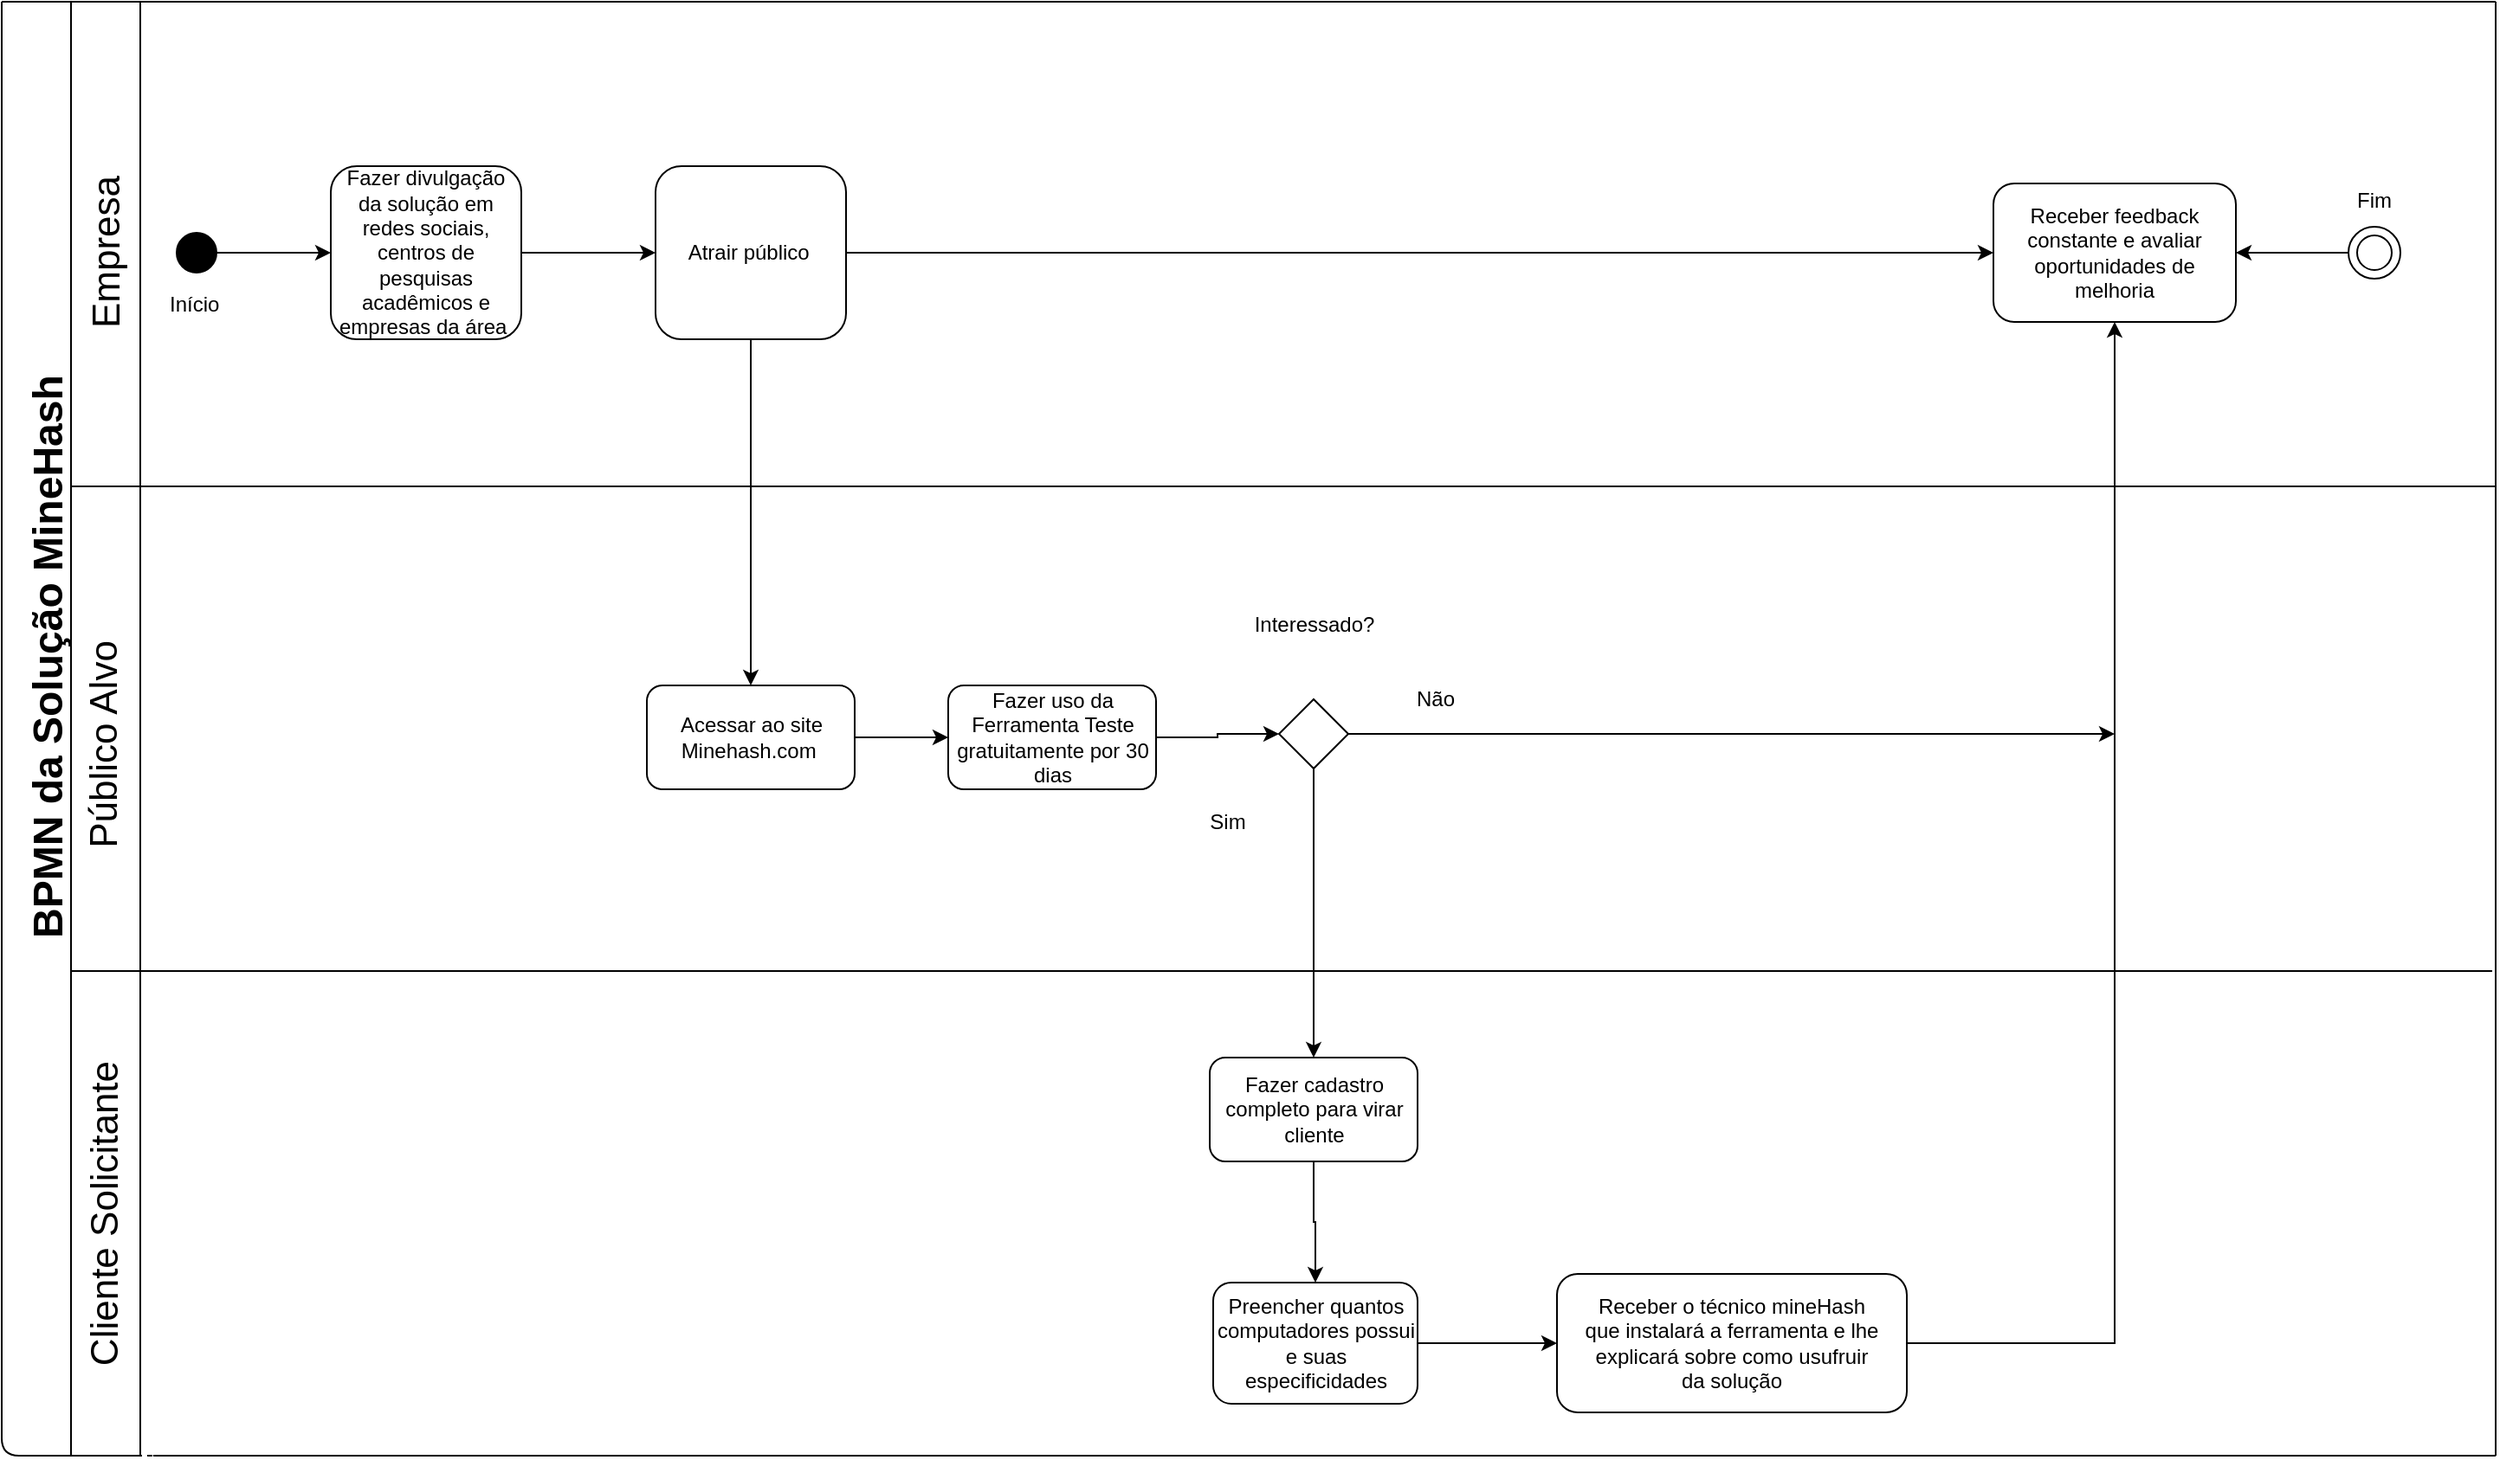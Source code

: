 <mxfile version="11.3.0" type="device" pages="1"><diagram id="7Af3MrUJpCqSBRbK3wfr" name="Page-1"><mxGraphModel dx="1069" dy="951" grid="1" gridSize="10" guides="1" tooltips="1" connect="1" arrows="1" fold="1" page="1" pageScale="1" pageWidth="827" pageHeight="1169" math="0" shadow="0"><root><mxCell id="0"/><mxCell id="1" parent="0"/><mxCell id="kxtu6aZfSsQG8AgKWQoF-2" value="" style="endArrow=none;html=1;" edge="1" parent="1"><mxGeometry width="50" height="50" relative="1" as="geometry"><mxPoint x="1530" y="1230" as="sourcePoint"/><mxPoint x="1530" y="390" as="targetPoint"/></mxGeometry></mxCell><mxCell id="kxtu6aZfSsQG8AgKWQoF-3" value="" style="endArrow=none;html=1;" edge="1" parent="1"><mxGeometry width="50" height="50" relative="1" as="geometry"><mxPoint x="1450" y="390" as="sourcePoint"/><mxPoint x="1490" y="1230" as="targetPoint"/><Array as="points"><mxPoint x="1450" y="1230"/></Array></mxGeometry></mxCell><mxCell id="kxtu6aZfSsQG8AgKWQoF-4" value="" style="endArrow=none;html=1;" edge="1" parent="1"><mxGeometry width="50" height="50" relative="1" as="geometry"><mxPoint x="1450" y="390" as="sourcePoint"/><mxPoint x="2890" y="390" as="targetPoint"/></mxGeometry></mxCell><mxCell id="kxtu6aZfSsQG8AgKWQoF-5" value="" style="endArrow=none;html=1;horizontal=1;verticalAlign=bottom;align=right;labelPosition=left;verticalLabelPosition=top;" edge="1" parent="1"><mxGeometry width="50" height="50" relative="1" as="geometry"><mxPoint x="1490" y="390" as="sourcePoint"/><mxPoint x="1490" y="1230" as="targetPoint"/></mxGeometry></mxCell><mxCell id="kxtu6aZfSsQG8AgKWQoF-6" value="" style="endArrow=none;html=1;" edge="1" parent="1"><mxGeometry width="50" height="50" relative="1" as="geometry"><mxPoint x="1490" y="670" as="sourcePoint"/><mxPoint x="1530" y="670" as="targetPoint"/><Array as="points"><mxPoint x="1510" y="670"/></Array></mxGeometry></mxCell><mxCell id="kxtu6aZfSsQG8AgKWQoF-7" value="" style="endArrow=none;html=1;" edge="1" parent="1"><mxGeometry width="50" height="50" relative="1" as="geometry"><mxPoint x="1490" y="950" as="sourcePoint"/><mxPoint x="1530" y="950" as="targetPoint"/></mxGeometry></mxCell><mxCell id="kxtu6aZfSsQG8AgKWQoF-8" value="" style="endArrow=none;html=1;" edge="1" parent="1"><mxGeometry width="50" height="50" relative="1" as="geometry"><mxPoint x="1490" y="1230" as="sourcePoint"/><mxPoint x="1530" y="1230" as="targetPoint"/><Array as="points"><mxPoint x="1510" y="1230"/></Array></mxGeometry></mxCell><mxCell id="kxtu6aZfSsQG8AgKWQoF-9" value="" style="endArrow=none;html=1;" edge="1" parent="1"><mxGeometry width="50" height="50" relative="1" as="geometry"><mxPoint x="1537.5" y="1230" as="sourcePoint"/><mxPoint x="2890" y="1230" as="targetPoint"/></mxGeometry></mxCell><mxCell id="kxtu6aZfSsQG8AgKWQoF-10" value="" style="endArrow=none;html=1;" edge="1" parent="1"><mxGeometry width="50" height="50" relative="1" as="geometry"><mxPoint x="2890" y="1230" as="sourcePoint"/><mxPoint x="2890" y="390" as="targetPoint"/><Array as="points"><mxPoint x="2890" y="800"/></Array></mxGeometry></mxCell><mxCell id="kxtu6aZfSsQG8AgKWQoF-11" value="BPMN da Solução MineHash" style="text;html=1;resizable=0;points=[];autosize=1;align=left;verticalAlign=top;spacingTop=-4;rotation=-90;strokeWidth=15;fontSize=24;fontStyle=1" vertex="1" parent="1"><mxGeometry x="1310" y="753" width="330" height="30" as="geometry"/></mxCell><mxCell id="kxtu6aZfSsQG8AgKWQoF-12" value="&lt;div style=&quot;text-align: justify ; font-size: 22px&quot;&gt;Empresa&lt;/div&gt;&lt;div style=&quot;text-align: justify ; font-size: 22px&quot;&gt;&lt;br&gt;&lt;/div&gt;" style="text;html=1;resizable=0;points=[];autosize=1;align=center;verticalAlign=top;spacingTop=-4;fontSize=22;rotation=-90;" vertex="1" parent="1"><mxGeometry x="1470" y="510" width="100" height="50" as="geometry"/></mxCell><mxCell id="kxtu6aZfSsQG8AgKWQoF-13" value="&lt;div style=&quot;text-align: justify&quot;&gt;Público Alvo&lt;/div&gt;&lt;div style=&quot;text-align: justify&quot;&gt;&lt;br&gt;&lt;/div&gt;" style="text;html=1;resizable=0;points=[];autosize=1;align=center;verticalAlign=top;spacingTop=-4;fontSize=22;rotation=-90;" vertex="1" parent="1"><mxGeometry x="1448.5" y="795" width="140" height="50" as="geometry"/></mxCell><mxCell id="kxtu6aZfSsQG8AgKWQoF-14" value="Cliente Solicitante&lt;br&gt;" style="text;html=1;strokeColor=none;fillColor=none;align=center;verticalAlign=middle;whiteSpace=wrap;rounded=0;fontSize=22;rotation=-90;" vertex="1" parent="1"><mxGeometry x="1380" y="1080" width="260" height="20" as="geometry"/></mxCell><mxCell id="kxtu6aZfSsQG8AgKWQoF-75" style="edgeStyle=orthogonalEdgeStyle;rounded=0;orthogonalLoop=1;jettySize=auto;html=1;fontSize=12;" edge="1" parent="1" source="kxtu6aZfSsQG8AgKWQoF-25" target="kxtu6aZfSsQG8AgKWQoF-76"><mxGeometry relative="1" as="geometry"><mxPoint x="2207.5" y="1000" as="targetPoint"/></mxGeometry></mxCell><mxCell id="kxtu6aZfSsQG8AgKWQoF-107" style="edgeStyle=orthogonalEdgeStyle;rounded=0;orthogonalLoop=1;jettySize=auto;html=1;fontSize=12;" edge="1" parent="1" source="kxtu6aZfSsQG8AgKWQoF-25"><mxGeometry relative="1" as="geometry"><mxPoint x="2670" y="813" as="targetPoint"/></mxGeometry></mxCell><mxCell id="kxtu6aZfSsQG8AgKWQoF-25" value="" style="rhombus;whiteSpace=wrap;html=1;fontSize=12;" vertex="1" parent="1"><mxGeometry x="2187.5" y="793" width="40" height="40" as="geometry"/></mxCell><mxCell id="kxtu6aZfSsQG8AgKWQoF-28" value="" style="ellipse;whiteSpace=wrap;html=1;aspect=fixed;" vertex="1" parent="1"><mxGeometry x="2810" y="525" width="20" height="20" as="geometry"/></mxCell><mxCell id="kxtu6aZfSsQG8AgKWQoF-102" style="edgeStyle=orthogonalEdgeStyle;rounded=0;orthogonalLoop=1;jettySize=auto;html=1;" edge="1" parent="1" source="kxtu6aZfSsQG8AgKWQoF-29" target="kxtu6aZfSsQG8AgKWQoF-101"><mxGeometry relative="1" as="geometry"/></mxCell><mxCell id="kxtu6aZfSsQG8AgKWQoF-29" value="" style="ellipse;whiteSpace=wrap;html=1;aspect=fixed;fillColor=none;" vertex="1" parent="1"><mxGeometry x="2805" y="520" width="30" height="30" as="geometry"/></mxCell><mxCell id="kxtu6aZfSsQG8AgKWQoF-30" value="Não" style="text;html=1;strokeColor=none;fillColor=none;align=center;verticalAlign=middle;whiteSpace=wrap;rounded=0;opacity=0;fontSize=12;" vertex="1" parent="1"><mxGeometry x="2257.5" y="783" width="40" height="20" as="geometry"/></mxCell><mxCell id="kxtu6aZfSsQG8AgKWQoF-52" value="" style="endArrow=none;dashed=1;html=1;" edge="1" parent="1"><mxGeometry width="50" height="50" relative="1" as="geometry"><mxPoint x="1498" y="1230" as="sourcePoint"/><mxPoint x="2735.5" y="1230" as="targetPoint"/></mxGeometry></mxCell><mxCell id="kxtu6aZfSsQG8AgKWQoF-54" value="Sim" style="text;html=1;strokeColor=none;fillColor=none;align=center;verticalAlign=middle;whiteSpace=wrap;rounded=0;opacity=0;fontSize=12;" vertex="1" parent="1"><mxGeometry x="2137.5" y="854" width="40" height="20" as="geometry"/></mxCell><mxCell id="kxtu6aZfSsQG8AgKWQoF-61" value="Fim" style="text;html=1;strokeColor=none;fillColor=none;align=center;verticalAlign=middle;whiteSpace=wrap;rounded=0;opacity=0;" vertex="1" parent="1"><mxGeometry x="2800" y="495" width="40" height="20" as="geometry"/></mxCell><mxCell id="kxtu6aZfSsQG8AgKWQoF-68" value="" style="edgeStyle=orthogonalEdgeStyle;rounded=0;orthogonalLoop=1;jettySize=auto;html=1;fontSize=12;" edge="1" parent="1" source="kxtu6aZfSsQG8AgKWQoF-66" target="kxtu6aZfSsQG8AgKWQoF-67"><mxGeometry relative="1" as="geometry"/></mxCell><mxCell id="kxtu6aZfSsQG8AgKWQoF-66" value="&lt;span style=&quot;white-space: normal; font-size: 12px;&quot;&gt;Acessar ao site Minehash.com&amp;nbsp;&lt;/span&gt;" style="rounded=1;whiteSpace=wrap;html=1;fontSize=12;" vertex="1" parent="1"><mxGeometry x="1822.5" y="785" width="120" height="60" as="geometry"/></mxCell><mxCell id="kxtu6aZfSsQG8AgKWQoF-73" style="edgeStyle=orthogonalEdgeStyle;rounded=0;orthogonalLoop=1;jettySize=auto;html=1;fontSize=12;" edge="1" parent="1" source="kxtu6aZfSsQG8AgKWQoF-67" target="kxtu6aZfSsQG8AgKWQoF-25"><mxGeometry relative="1" as="geometry"/></mxCell><mxCell id="kxtu6aZfSsQG8AgKWQoF-67" value="&lt;span style=&quot;white-space: normal; font-size: 12px;&quot;&gt;Fazer uso da Ferramenta Teste gratuitamente por 30 dias&lt;/span&gt;" style="rounded=1;whiteSpace=wrap;html=1;fontSize=12;" vertex="1" parent="1"><mxGeometry x="1996.5" y="785" width="120" height="60" as="geometry"/></mxCell><mxCell id="kxtu6aZfSsQG8AgKWQoF-71" value="Interessado?" style="text;html=1;strokeColor=none;fillColor=none;align=center;verticalAlign=middle;whiteSpace=wrap;rounded=0;fontSize=12;" vertex="1" parent="1"><mxGeometry x="2187.5" y="740" width="40" height="20" as="geometry"/></mxCell><mxCell id="kxtu6aZfSsQG8AgKWQoF-78" value="" style="edgeStyle=orthogonalEdgeStyle;rounded=0;orthogonalLoop=1;jettySize=auto;html=1;fontSize=12;" edge="1" parent="1" source="kxtu6aZfSsQG8AgKWQoF-76" target="kxtu6aZfSsQG8AgKWQoF-77"><mxGeometry relative="1" as="geometry"/></mxCell><mxCell id="kxtu6aZfSsQG8AgKWQoF-76" value="Fazer cadastro completo para virar cliente" style="rounded=1;whiteSpace=wrap;html=1;fontSize=12;" vertex="1" parent="1"><mxGeometry x="2147.5" y="1000" width="120" height="60" as="geometry"/></mxCell><mxCell id="kxtu6aZfSsQG8AgKWQoF-93" value="" style="edgeStyle=orthogonalEdgeStyle;rounded=0;orthogonalLoop=1;jettySize=auto;html=1;fontSize=12;" edge="1" parent="1" source="kxtu6aZfSsQG8AgKWQoF-77" target="kxtu6aZfSsQG8AgKWQoF-92"><mxGeometry relative="1" as="geometry"/></mxCell><mxCell id="kxtu6aZfSsQG8AgKWQoF-77" value="Preencher quantos computadores possui e suas especificidades" style="rounded=1;whiteSpace=wrap;html=1;fontSize=12;" vertex="1" parent="1"><mxGeometry x="2149.5" y="1130" width="118" height="70" as="geometry"/></mxCell><mxCell id="kxtu6aZfSsQG8AgKWQoF-106" style="edgeStyle=orthogonalEdgeStyle;rounded=0;orthogonalLoop=1;jettySize=auto;html=1;entryX=0.5;entryY=1;entryDx=0;entryDy=0;fontSize=12;" edge="1" parent="1" source="kxtu6aZfSsQG8AgKWQoF-92" target="kxtu6aZfSsQG8AgKWQoF-101"><mxGeometry relative="1" as="geometry"><mxPoint x="2670" y="840" as="targetPoint"/></mxGeometry></mxCell><mxCell id="kxtu6aZfSsQG8AgKWQoF-92" value="Receber o técnico mineHash &lt;br&gt;que instalará a ferramenta e lhe explicará sobre como usufruir&lt;br&gt;&amp;nbsp;da solução&amp;nbsp;" style="rounded=1;whiteSpace=wrap;html=1;fontSize=12;" vertex="1" parent="1"><mxGeometry x="2348" y="1125" width="202" height="80" as="geometry"/></mxCell><mxCell id="kxtu6aZfSsQG8AgKWQoF-79" style="edgeStyle=orthogonalEdgeStyle;rounded=0;orthogonalLoop=1;jettySize=auto;html=1;entryX=0;entryY=0.5;entryDx=0;entryDy=0;fontSize=12;fontColor=#000000;align=center;" edge="1" parent="1" source="kxtu6aZfSsQG8AgKWQoF-80" target="kxtu6aZfSsQG8AgKWQoF-82"><mxGeometry relative="1" as="geometry"><mxPoint x="1667.5" y="519" as="targetPoint"/></mxGeometry></mxCell><mxCell id="kxtu6aZfSsQG8AgKWQoF-80" value="" style="ellipse;html=1;aspect=fixed;strokeWidth=9;fontSize=12;align=center;labelBackgroundColor=none;fontColor=#000000;strokeColor=#000000;fillColor=#000000;" vertex="1" parent="1"><mxGeometry x="1555" y="527.5" width="15" height="15" as="geometry"/></mxCell><mxCell id="kxtu6aZfSsQG8AgKWQoF-81" value="Início&amp;nbsp;" style="text;html=1;strokeColor=none;fillColor=none;align=center;verticalAlign=middle;whiteSpace=wrap;rounded=0;opacity=0;fontSize=12;" vertex="1" parent="1"><mxGeometry x="1542.5" y="555" width="40" height="20" as="geometry"/></mxCell><mxCell id="kxtu6aZfSsQG8AgKWQoF-88" value="" style="edgeStyle=orthogonalEdgeStyle;rounded=0;orthogonalLoop=1;jettySize=auto;html=1;fontSize=12;" edge="1" parent="1" source="kxtu6aZfSsQG8AgKWQoF-82" target="kxtu6aZfSsQG8AgKWQoF-87"><mxGeometry relative="1" as="geometry"/></mxCell><mxCell id="kxtu6aZfSsQG8AgKWQoF-82" value="&lt;span style=&quot;white-space: normal; font-size: 12px;&quot;&gt;Fazer divulgação da solução em redes sociais, centros de pesquisas acadêmicos e empresas da área&amp;nbsp;&lt;/span&gt;" style="rounded=1;whiteSpace=wrap;html=1;fontSize=12;" vertex="1" parent="1"><mxGeometry x="1640" y="485" width="110" height="100" as="geometry"/></mxCell><mxCell id="kxtu6aZfSsQG8AgKWQoF-90" style="edgeStyle=orthogonalEdgeStyle;rounded=0;orthogonalLoop=1;jettySize=auto;html=1;entryX=0.5;entryY=0;entryDx=0;entryDy=0;fontSize=12;" edge="1" parent="1" source="kxtu6aZfSsQG8AgKWQoF-87" target="kxtu6aZfSsQG8AgKWQoF-66"><mxGeometry relative="1" as="geometry"/></mxCell><mxCell id="kxtu6aZfSsQG8AgKWQoF-103" style="edgeStyle=orthogonalEdgeStyle;rounded=0;orthogonalLoop=1;jettySize=auto;html=1;entryX=0;entryY=0.5;entryDx=0;entryDy=0;fontSize=12;" edge="1" parent="1" source="kxtu6aZfSsQG8AgKWQoF-87" target="kxtu6aZfSsQG8AgKWQoF-101"><mxGeometry relative="1" as="geometry"/></mxCell><mxCell id="kxtu6aZfSsQG8AgKWQoF-87" value="&lt;span style=&quot;white-space: normal; font-size: 12px;&quot;&gt;Atrair público&amp;nbsp;&lt;/span&gt;" style="rounded=1;whiteSpace=wrap;html=1;fontSize=12;" vertex="1" parent="1"><mxGeometry x="1827.5" y="485" width="110" height="100" as="geometry"/></mxCell><mxCell id="kxtu6aZfSsQG8AgKWQoF-101" value="Receber feedback constante e avaliar oportunidades de melhoria" style="rounded=1;whiteSpace=wrap;html=1;fontSize=12;" vertex="1" parent="1"><mxGeometry x="2600" y="495" width="140" height="80" as="geometry"/></mxCell><mxCell id="kxtu6aZfSsQG8AgKWQoF-108" value="" style="endArrow=none;html=1;" edge="1" parent="1"><mxGeometry width="50" height="50" relative="1" as="geometry"><mxPoint x="1530" y="670" as="sourcePoint"/><mxPoint x="2890" y="670" as="targetPoint"/></mxGeometry></mxCell><mxCell id="kxtu6aZfSsQG8AgKWQoF-109" value="" style="endArrow=none;html=1;" edge="1" parent="1"><mxGeometry width="50" height="50" relative="1" as="geometry"><mxPoint x="1527.5" y="950" as="sourcePoint"/><mxPoint x="2888" y="950" as="targetPoint"/></mxGeometry></mxCell></root></mxGraphModel></diagram></mxfile>